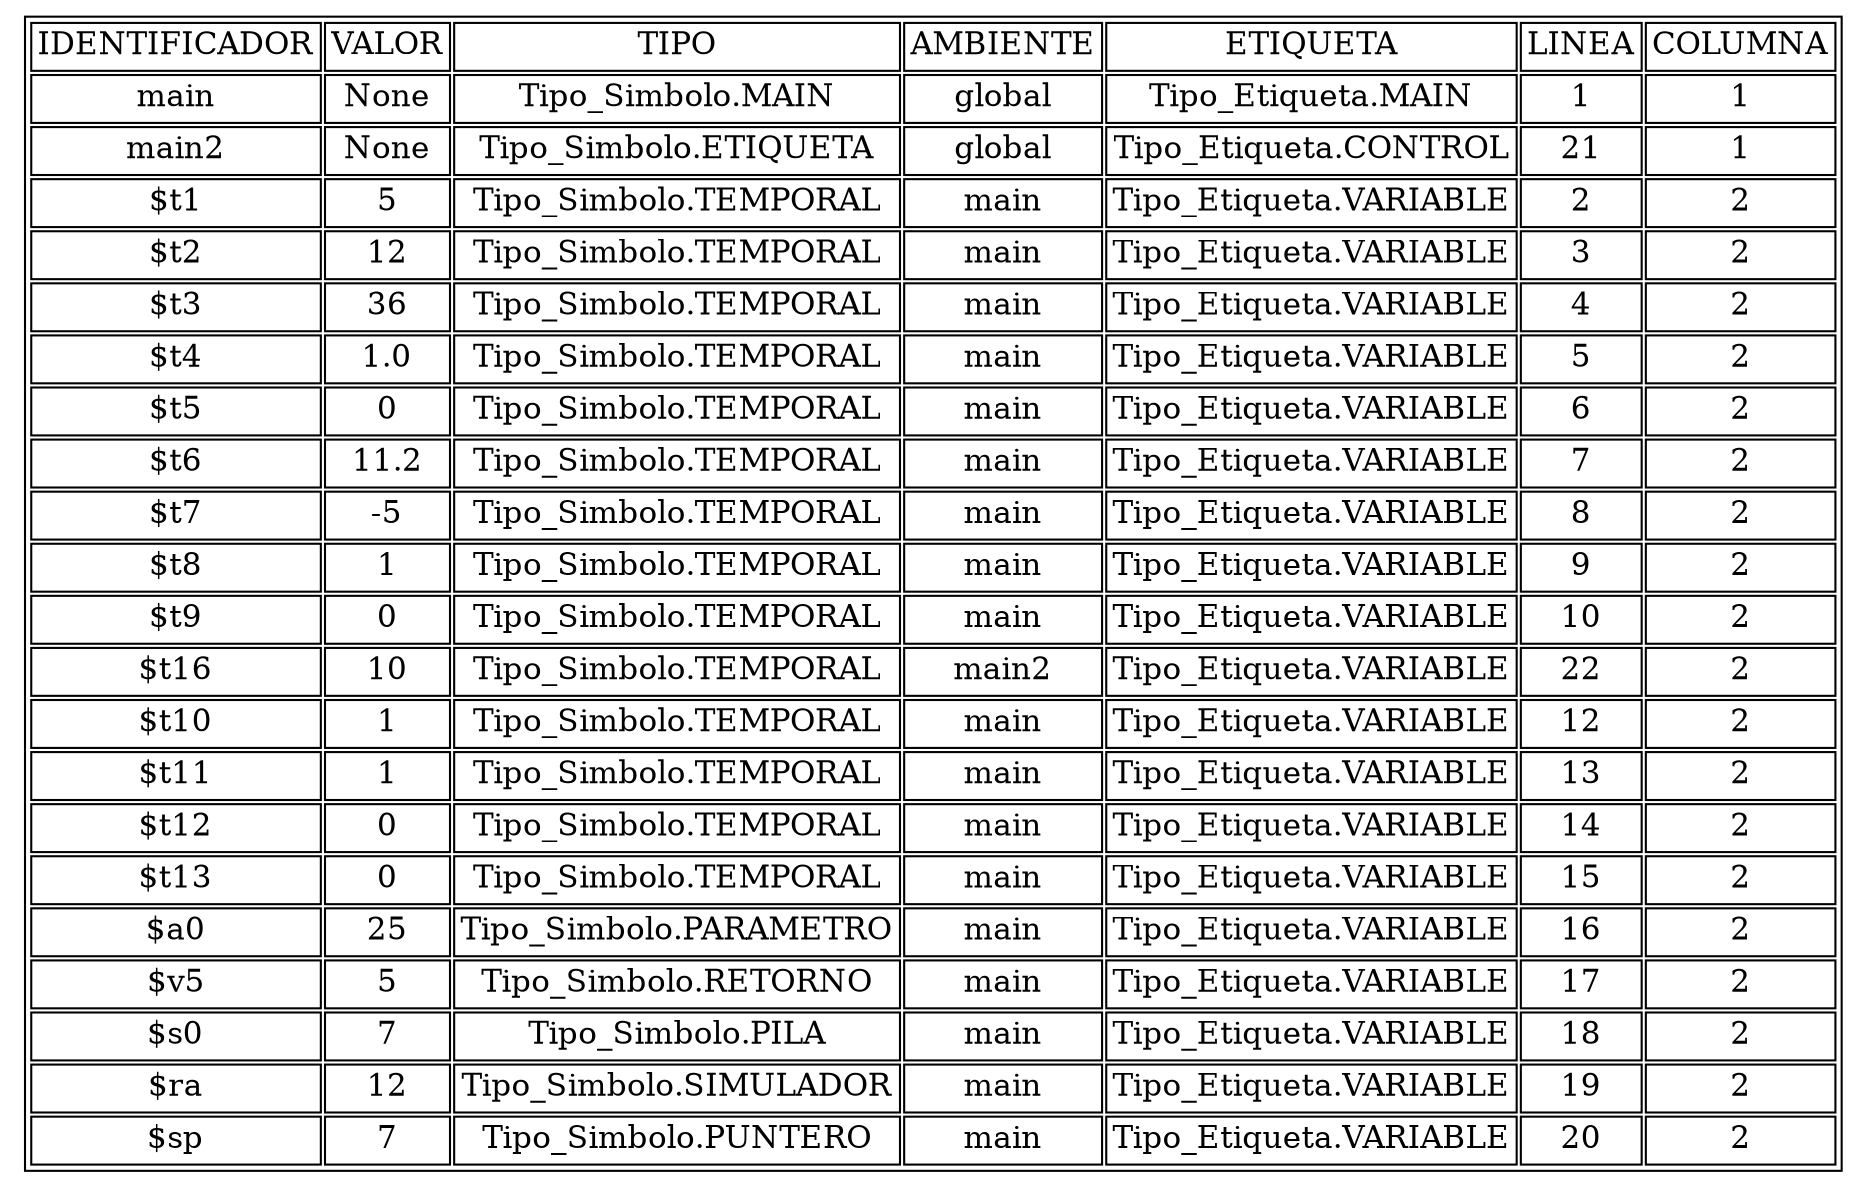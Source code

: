 digraph tabla{
graph [ratio=fill];node [label="\N", fontsize=15, shape=plaintext];
graph [bb="0,0,352,154"];
arset [label=<<TABLE ALIGN="LEFT">
<TR><TD>IDENTIFICADOR</TD><TD>VALOR</TD><TD>TIPO</TD><TD>AMBIENTE</TD><TD>ETIQUETA</TD><TD>LINEA</TD><TD>COLUMNA</TD></TR>
<TR><TD>main</TD><TD>None</TD><TD>Tipo_Simbolo.MAIN</TD><TD>global</TD><TD>Tipo_Etiqueta.MAIN</TD><TD>1</TD><TD>1</TD></TR>
<TR><TD>main2</TD><TD>None</TD><TD>Tipo_Simbolo.ETIQUETA</TD><TD>global</TD><TD>Tipo_Etiqueta.CONTROL</TD><TD>21</TD><TD>1</TD></TR>
<TR><TD>$t1</TD><TD>5</TD><TD>Tipo_Simbolo.TEMPORAL</TD><TD>main</TD><TD>Tipo_Etiqueta.VARIABLE</TD><TD>2</TD><TD>2</TD></TR>
<TR><TD>$t2</TD><TD>12</TD><TD>Tipo_Simbolo.TEMPORAL</TD><TD>main</TD><TD>Tipo_Etiqueta.VARIABLE</TD><TD>3</TD><TD>2</TD></TR>
<TR><TD>$t3</TD><TD>36</TD><TD>Tipo_Simbolo.TEMPORAL</TD><TD>main</TD><TD>Tipo_Etiqueta.VARIABLE</TD><TD>4</TD><TD>2</TD></TR>
<TR><TD>$t4</TD><TD>1.0</TD><TD>Tipo_Simbolo.TEMPORAL</TD><TD>main</TD><TD>Tipo_Etiqueta.VARIABLE</TD><TD>5</TD><TD>2</TD></TR>
<TR><TD>$t5</TD><TD>0</TD><TD>Tipo_Simbolo.TEMPORAL</TD><TD>main</TD><TD>Tipo_Etiqueta.VARIABLE</TD><TD>6</TD><TD>2</TD></TR>
<TR><TD>$t6</TD><TD>11.2</TD><TD>Tipo_Simbolo.TEMPORAL</TD><TD>main</TD><TD>Tipo_Etiqueta.VARIABLE</TD><TD>7</TD><TD>2</TD></TR>
<TR><TD>$t7</TD><TD>-5</TD><TD>Tipo_Simbolo.TEMPORAL</TD><TD>main</TD><TD>Tipo_Etiqueta.VARIABLE</TD><TD>8</TD><TD>2</TD></TR>
<TR><TD>$t8</TD><TD>1</TD><TD>Tipo_Simbolo.TEMPORAL</TD><TD>main</TD><TD>Tipo_Etiqueta.VARIABLE</TD><TD>9</TD><TD>2</TD></TR>
<TR><TD>$t9</TD><TD>0</TD><TD>Tipo_Simbolo.TEMPORAL</TD><TD>main</TD><TD>Tipo_Etiqueta.VARIABLE</TD><TD>10</TD><TD>2</TD></TR>
<TR><TD>$t16</TD><TD>10</TD><TD>Tipo_Simbolo.TEMPORAL</TD><TD>main2</TD><TD>Tipo_Etiqueta.VARIABLE</TD><TD>22</TD><TD>2</TD></TR>
<TR><TD>$t10</TD><TD>1</TD><TD>Tipo_Simbolo.TEMPORAL</TD><TD>main</TD><TD>Tipo_Etiqueta.VARIABLE</TD><TD>12</TD><TD>2</TD></TR>
<TR><TD>$t11</TD><TD>1</TD><TD>Tipo_Simbolo.TEMPORAL</TD><TD>main</TD><TD>Tipo_Etiqueta.VARIABLE</TD><TD>13</TD><TD>2</TD></TR>
<TR><TD>$t12</TD><TD>0</TD><TD>Tipo_Simbolo.TEMPORAL</TD><TD>main</TD><TD>Tipo_Etiqueta.VARIABLE</TD><TD>14</TD><TD>2</TD></TR>
<TR><TD>$t13</TD><TD>0</TD><TD>Tipo_Simbolo.TEMPORAL</TD><TD>main</TD><TD>Tipo_Etiqueta.VARIABLE</TD><TD>15</TD><TD>2</TD></TR>
<TR><TD>$a0</TD><TD>25</TD><TD>Tipo_Simbolo.PARAMETRO</TD><TD>main</TD><TD>Tipo_Etiqueta.VARIABLE</TD><TD>16</TD><TD>2</TD></TR>
<TR><TD>$v5</TD><TD>5</TD><TD>Tipo_Simbolo.RETORNO</TD><TD>main</TD><TD>Tipo_Etiqueta.VARIABLE</TD><TD>17</TD><TD>2</TD></TR>
<TR><TD>$s0</TD><TD>7</TD><TD>Tipo_Simbolo.PILA</TD><TD>main</TD><TD>Tipo_Etiqueta.VARIABLE</TD><TD>18</TD><TD>2</TD></TR>
<TR><TD>$ra</TD><TD>12</TD><TD>Tipo_Simbolo.SIMULADOR</TD><TD>main</TD><TD>Tipo_Etiqueta.VARIABLE</TD><TD>19</TD><TD>2</TD></TR>
<TR><TD>$sp</TD><TD>7</TD><TD>Tipo_Simbolo.PUNTERO</TD><TD>main</TD><TD>Tipo_Etiqueta.VARIABLE</TD><TD>20</TD><TD>2</TD></TR>
</TABLE>
>, ];
}